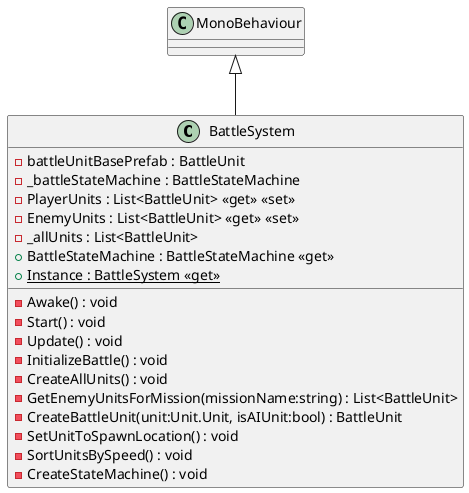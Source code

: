 @startuml
class BattleSystem {
    - battleUnitBasePrefab : BattleUnit
    - _battleStateMachine : BattleStateMachine
    - PlayerUnits : List<BattleUnit> <<get>> <<set>>
    - EnemyUnits : List<BattleUnit> <<get>> <<set>>
    - _allUnits : List<BattleUnit>
    + BattleStateMachine : BattleStateMachine <<get>>
    + {static} Instance : BattleSystem <<get>>
    - Awake() : void
    - Start() : void
    - Update() : void
    - InitializeBattle() : void
    - CreateAllUnits() : void
    - GetEnemyUnitsForMission(missionName:string) : List<BattleUnit>
    - CreateBattleUnit(unit:Unit.Unit, isAIUnit:bool) : BattleUnit
    - SetUnitToSpawnLocation() : void
    - SortUnitsBySpeed() : void
    - CreateStateMachine() : void
}
MonoBehaviour <|-- BattleSystem
@enduml
